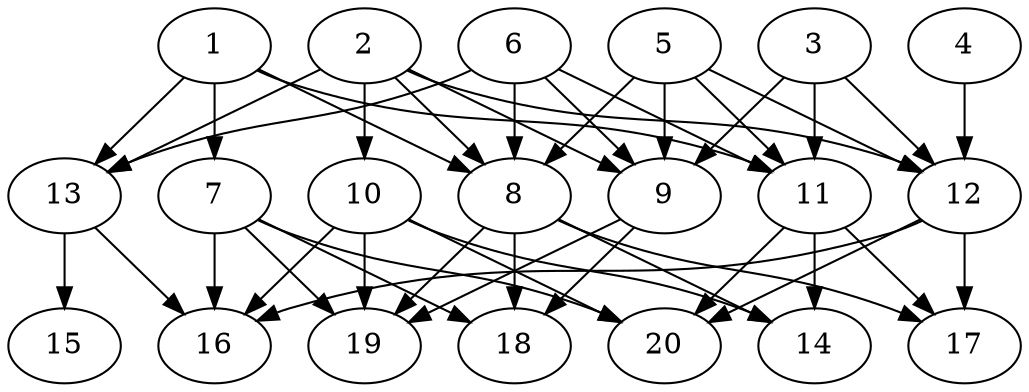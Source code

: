 // DAG automatically generated by daggen at Wed Jul 24 21:21:54 2019
// ./daggen --dot -n 20 --ccr 0.5 --fat 0.8 --regular 0.5 --density 0.6 --mindata 5242880 --maxdata 52428800 
digraph G {
  1 [size="58656768", alpha="0.19", expect_size="29328384"] 
  1 -> 7 [size ="29328384"]
  1 -> 8 [size ="29328384"]
  1 -> 11 [size ="29328384"]
  1 -> 13 [size ="29328384"]
  2 [size="21870592", alpha="0.18", expect_size="10935296"] 
  2 -> 8 [size ="10935296"]
  2 -> 9 [size ="10935296"]
  2 -> 10 [size ="10935296"]
  2 -> 12 [size ="10935296"]
  2 -> 13 [size ="10935296"]
  3 [size="49299456", alpha="0.19", expect_size="24649728"] 
  3 -> 9 [size ="24649728"]
  3 -> 11 [size ="24649728"]
  3 -> 12 [size ="24649728"]
  4 [size="81612800", alpha="0.06", expect_size="40806400"] 
  4 -> 12 [size ="40806400"]
  5 [size="34297856", alpha="0.04", expect_size="17148928"] 
  5 -> 8 [size ="17148928"]
  5 -> 9 [size ="17148928"]
  5 -> 11 [size ="17148928"]
  5 -> 12 [size ="17148928"]
  6 [size="53213184", alpha="0.17", expect_size="26606592"] 
  6 -> 8 [size ="26606592"]
  6 -> 9 [size ="26606592"]
  6 -> 11 [size ="26606592"]
  6 -> 13 [size ="26606592"]
  7 [size="83388416", alpha="0.06", expect_size="41694208"] 
  7 -> 16 [size ="41694208"]
  7 -> 18 [size ="41694208"]
  7 -> 19 [size ="41694208"]
  7 -> 20 [size ="41694208"]
  8 [size="71344128", alpha="0.07", expect_size="35672064"] 
  8 -> 14 [size ="35672064"]
  8 -> 17 [size ="35672064"]
  8 -> 18 [size ="35672064"]
  8 -> 19 [size ="35672064"]
  9 [size="39512064", alpha="0.19", expect_size="19756032"] 
  9 -> 18 [size ="19756032"]
  9 -> 19 [size ="19756032"]
  10 [size="11077632", alpha="0.05", expect_size="5538816"] 
  10 -> 14 [size ="5538816"]
  10 -> 16 [size ="5538816"]
  10 -> 19 [size ="5538816"]
  10 -> 20 [size ="5538816"]
  11 [size="44695552", alpha="0.16", expect_size="22347776"] 
  11 -> 14 [size ="22347776"]
  11 -> 17 [size ="22347776"]
  11 -> 20 [size ="22347776"]
  12 [size="37777408", alpha="0.20", expect_size="18888704"] 
  12 -> 16 [size ="18888704"]
  12 -> 17 [size ="18888704"]
  12 -> 20 [size ="18888704"]
  13 [size="28262400", alpha="0.17", expect_size="14131200"] 
  13 -> 15 [size ="14131200"]
  13 -> 16 [size ="14131200"]
  14 [size="22286336", alpha="0.14", expect_size="11143168"] 
  15 [size="50935808", alpha="0.03", expect_size="25467904"] 
  16 [size="69685248", alpha="0.10", expect_size="34842624"] 
  17 [size="56025088", alpha="0.13", expect_size="28012544"] 
  18 [size="84195328", alpha="0.09", expect_size="42097664"] 
  19 [size="21006336", alpha="0.18", expect_size="10503168"] 
  20 [size="18589696", alpha="0.10", expect_size="9294848"] 
}

